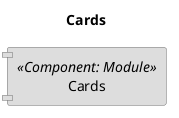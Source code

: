 @startuml(id=cardsorg.springframework.modulith.docs.Documenter$DiagramOptions@355c2b72)
title Cards

skinparam {
  shadowing false
  arrowColor #707070
  actorBorderColor #707070
  componentBorderColor #707070
  rectangleBorderColor #707070
  noteBackgroundColor #ffffff
  noteBorderColor #707070
  defaultTextAlignment center
  wrapWidth 200
  maxMessageSize 100
  componentStyle uml1
}
  component 4 <<Component: Module>> #dddddd [
    Cards
  ]
@enduml